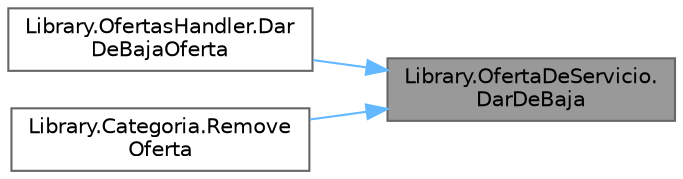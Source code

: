 digraph "Library.OfertaDeServicio.DarDeBaja"
{
 // INTERACTIVE_SVG=YES
 // LATEX_PDF_SIZE
  bgcolor="transparent";
  edge [fontname=Helvetica,fontsize=10,labelfontname=Helvetica,labelfontsize=10];
  node [fontname=Helvetica,fontsize=10,shape=box,height=0.2,width=0.4];
  rankdir="RL";
  Node1 [label="Library.OfertaDeServicio.\lDarDeBaja",height=0.2,width=0.4,color="gray40", fillcolor="grey60", style="filled", fontcolor="black",tooltip="Método para dar de baja un Usuario."];
  Node1 -> Node2 [dir="back",color="steelblue1",style="solid"];
  Node2 [label="Library.OfertasHandler.Dar\lDeBajaOferta",height=0.2,width=0.4,color="grey40", fillcolor="white", style="filled",URL="$classLibrary_1_1OfertasHandler.html#a419fc6b93ef7235e39449f38494d7d1f",tooltip="Método para dar de baja una OfertaDeServicio."];
  Node1 -> Node3 [dir="back",color="steelblue1",style="solid"];
  Node3 [label="Library.Categoria.Remove\lOferta",height=0.2,width=0.4,color="grey40", fillcolor="white", style="filled",URL="$classLibrary_1_1Categoria.html#a395e51b351aeb577b6371110ceec8abd",tooltip="Método para quitar una oferta, en caso de que la misma no exista no hará nada."];
}
